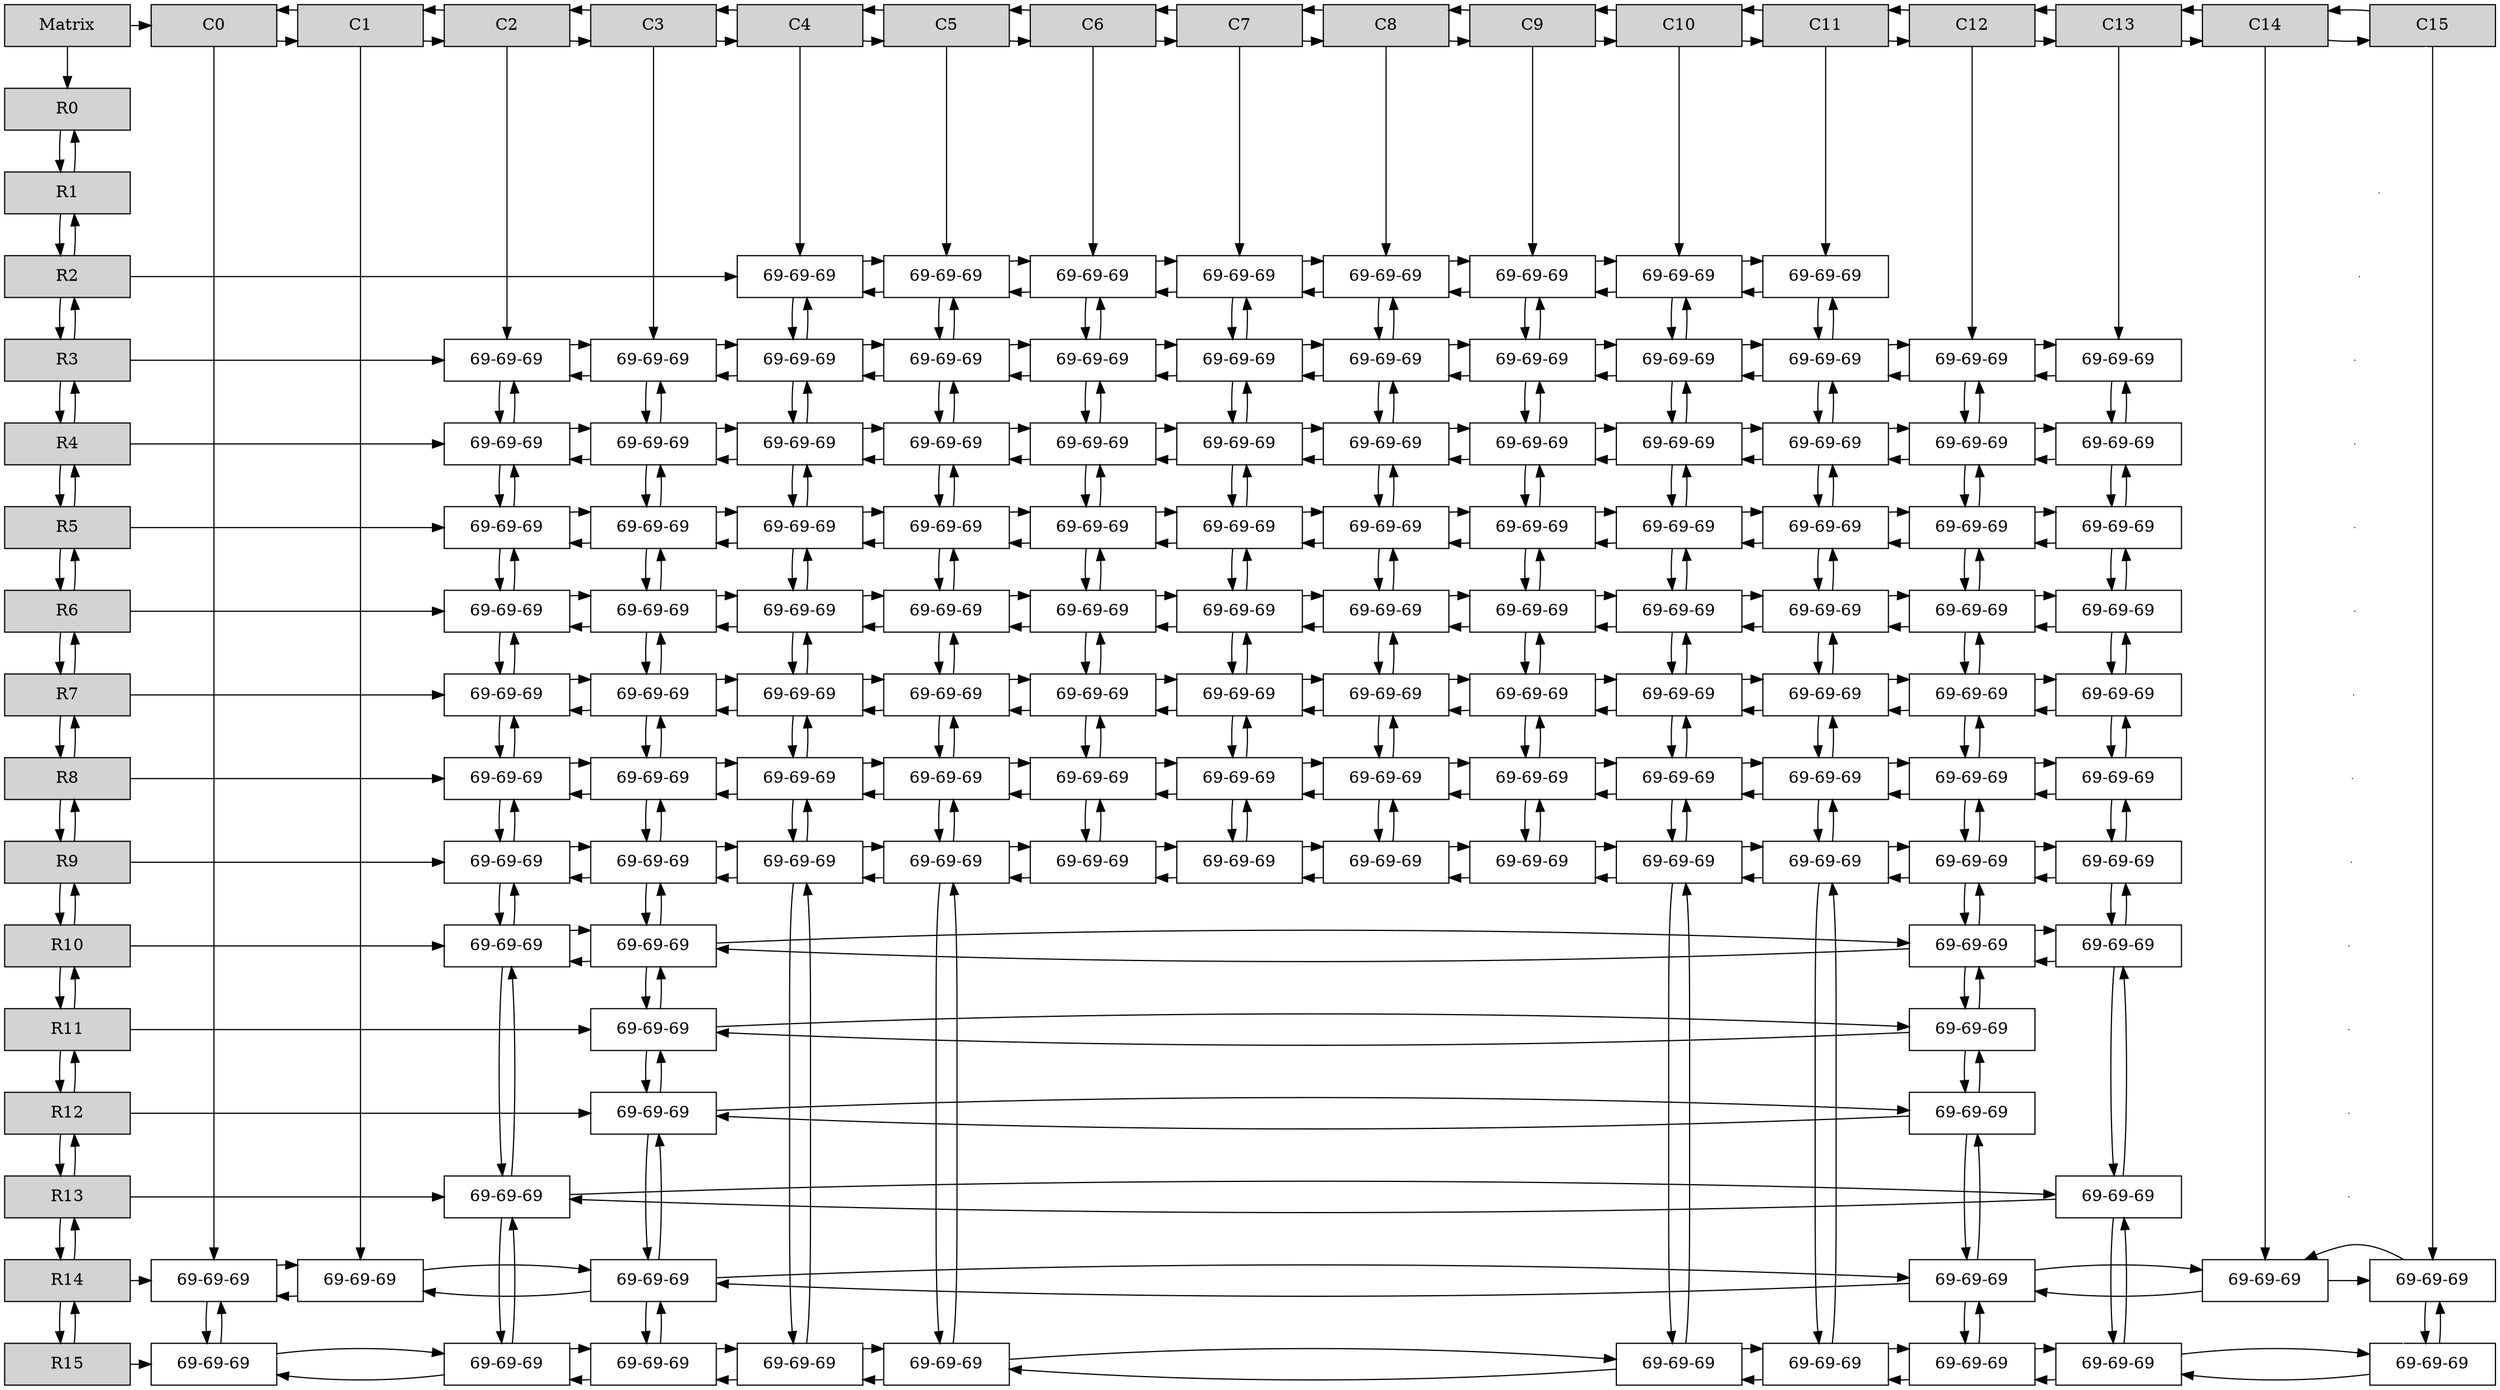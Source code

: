 digraph Sparce_Matrix {
node [shape=box]
Mt[ label = "Matrix", width = 1.5, style = filled, group = 1 ];
e0[ shape = point, width = 0 ];
e1[ shape = point, width = 0 ];
e2[ shape = point, width = 0 ];
e3[ shape = point, width = 0 ];
e4[ shape = point, width = 0 ];
e5[ shape = point, width = 0 ];
e6[ shape = point, width = 0 ];
e7[ shape = point, width = 0 ];
e8[ shape = point, width = 0 ];
e9[ shape = point, width = 0 ];
e10[ shape = point, width = 0 ];
e11[ shape = point, width = 0 ];
e12[ shape = point, width = 0 ];
e13[ shape = point, width = 0 ];
A0[label ="C0" width = 1.5 style = filled, group =2];
A0->A1;
A1[label ="C1" width = 1.5 style = filled, group =3];
A1->A2;
A1->A0;
A2[label ="C2" width = 1.5 style = filled, group =4];
A2->A3;
A2->A1;
A3[label ="C3" width = 1.5 style = filled, group =5];
A3->A4;
A3->A2;
A4[label ="C4" width = 1.5 style = filled, group =6];
A4->A5;
A4->A3;
A5[label ="C5" width = 1.5 style = filled, group =7];
A5->A6;
A5->A4;
A6[label ="C6" width = 1.5 style = filled, group =8];
A6->A7;
A6->A5;
A7[label ="C7" width = 1.5 style = filled, group =9];
A7->A8;
A7->A6;
A8[label ="C8" width = 1.5 style = filled, group =10];
A8->A9;
A8->A7;
A9[label ="C9" width = 1.5 style = filled, group =11];
A9->A10;
A9->A8;
A10[label ="C10" width = 1.5 style = filled, group =12];
A10->A11;
A10->A9;
A11[label ="C11" width = 1.5 style = filled, group =13];
A11->A12;
A11->A10;
A12[label ="C12" width = 1.5 style = filled, group =14];
A12->A13;
A12->A11;
A13[label ="C13" width = 1.5 style = filled, group =15];
A13->A14;
A13->A12;
A14[label ="C14" width = 1.5 style = filled, group =16];
A14->A15;
A14->A13;
A15[label ="C15" width = 1.5 style = filled, group =17];
A15->A14;
{ rank = same; Mt; A0; A1; A2; A3; A4; A5; A6; A7; A8; A9; A10; A11; A12; A13; A14; A15; }
U0[label = "R0"    width = 1.5 style = filled, group = 1 ];
U0->U1;
U1[label = "R1"    width = 1.5 style = filled, group = 1 ];
U1->U2;
U1->U0;
U2[label = "R2"    width = 1.5 style = filled, group = 1 ];
U2->U3;
U2->U1;
N4_L2 [label = "69-69-69" width = 1.5, group =6];
U2 -> N4_L2;
A4 -> N4_L2;
N5_L2 [label = "69-69-69" width = 1.5, group =7];
N5_L2 -> N4_L2;
N4_L2 -> N5_L2;
A5 -> N5_L2;
N6_L2 [label = "69-69-69" width = 1.5, group =8];
N6_L2 -> N5_L2;
N5_L2 -> N6_L2;
A6 -> N6_L2;
N7_L2 [label = "69-69-69" width = 1.5, group =9];
N7_L2 -> N6_L2;
N6_L2 -> N7_L2;
A7 -> N7_L2;
N8_L2 [label = "69-69-69" width = 1.5, group =10];
N8_L2 -> N7_L2;
N7_L2 -> N8_L2;
A8 -> N8_L2;
N9_L2 [label = "69-69-69" width = 1.5, group =11];
N9_L2 -> N8_L2;
N8_L2 -> N9_L2;
A9 -> N9_L2;
N10_L2 [label = "69-69-69" width = 1.5, group =12];
N10_L2 -> N9_L2;
N9_L2 -> N10_L2;
A10 -> N10_L2;
N11_L2 [label = "69-69-69" width = 1.5, group =13];
N11_L2 -> N10_L2;
N10_L2 -> N11_L2;
A11 -> N11_L2;
{ rank = same; U2;N4_L2;N5_L2;N6_L2;N7_L2;N8_L2;N9_L2;N10_L2;N11_L2;}
U3[label = "R3"    width = 1.5 style = filled, group = 1 ];
U3->U4;
U3->U2;
N2_L3 [label = "69-69-69" width = 1.5, group =4];
U3 -> N2_L3;
A2 -> N2_L3;
N3_L3 [label = "69-69-69" width = 1.5, group =5];
N3_L3 -> N2_L3;
N2_L3 -> N3_L3;
A3 -> N3_L3;
N4_L3 [label = "69-69-69" width = 1.5, group =6];
N4_L3 -> N3_L3;
N3_L3 -> N4_L3;
N4_L3 -> N4_L2;
N4_L2 -> N4_L3;
N5_L3 [label = "69-69-69" width = 1.5, group =7];
N5_L3 -> N4_L3;
N4_L3 -> N5_L3;
N5_L3 -> N5_L2;
N5_L2 -> N5_L3;
N6_L3 [label = "69-69-69" width = 1.5, group =8];
N6_L3 -> N5_L3;
N5_L3 -> N6_L3;
N6_L3 -> N6_L2;
N6_L2 -> N6_L3;
N7_L3 [label = "69-69-69" width = 1.5, group =9];
N7_L3 -> N6_L3;
N6_L3 -> N7_L3;
N7_L3 -> N7_L2;
N7_L2 -> N7_L3;
N8_L3 [label = "69-69-69" width = 1.5, group =10];
N8_L3 -> N7_L3;
N7_L3 -> N8_L3;
N8_L3 -> N8_L2;
N8_L2 -> N8_L3;
N9_L3 [label = "69-69-69" width = 1.5, group =11];
N9_L3 -> N8_L3;
N8_L3 -> N9_L3;
N9_L3 -> N9_L2;
N9_L2 -> N9_L3;
N10_L3 [label = "69-69-69" width = 1.5, group =12];
N10_L3 -> N9_L3;
N9_L3 -> N10_L3;
N10_L3 -> N10_L2;
N10_L2 -> N10_L3;
N11_L3 [label = "69-69-69" width = 1.5, group =13];
N11_L3 -> N10_L3;
N10_L3 -> N11_L3;
N11_L3 -> N11_L2;
N11_L2 -> N11_L3;
N12_L3 [label = "69-69-69" width = 1.5, group =14];
N12_L3 -> N11_L3;
N11_L3 -> N12_L3;
A12 -> N12_L3;
N13_L3 [label = "69-69-69" width = 1.5, group =15];
N13_L3 -> N12_L3;
N12_L3 -> N13_L3;
A13 -> N13_L3;
{ rank = same; U3;N2_L3;N3_L3;N4_L3;N5_L3;N6_L3;N7_L3;N8_L3;N9_L3;N10_L3;N11_L3;N12_L3;N13_L3;}
U4[label = "R4"    width = 1.5 style = filled, group = 1 ];
U4->U5;
U4->U3;
N2_L4 [label = "69-69-69" width = 1.5, group =4];
U4 -> N2_L4;
N2_L4 -> N2_L3;
N2_L3 -> N2_L4;
N3_L4 [label = "69-69-69" width = 1.5, group =5];
N3_L4 -> N2_L4;
N2_L4 -> N3_L4;
N3_L4 -> N3_L3;
N3_L3 -> N3_L4;
N4_L4 [label = "69-69-69" width = 1.5, group =6];
N4_L4 -> N3_L4;
N3_L4 -> N4_L4;
N4_L4 -> N4_L3;
N4_L3 -> N4_L4;
N5_L4 [label = "69-69-69" width = 1.5, group =7];
N5_L4 -> N4_L4;
N4_L4 -> N5_L4;
N5_L4 -> N5_L3;
N5_L3 -> N5_L4;
N6_L4 [label = "69-69-69" width = 1.5, group =8];
N6_L4 -> N5_L4;
N5_L4 -> N6_L4;
N6_L4 -> N6_L3;
N6_L3 -> N6_L4;
N7_L4 [label = "69-69-69" width = 1.5, group =9];
N7_L4 -> N6_L4;
N6_L4 -> N7_L4;
N7_L4 -> N7_L3;
N7_L3 -> N7_L4;
N8_L4 [label = "69-69-69" width = 1.5, group =10];
N8_L4 -> N7_L4;
N7_L4 -> N8_L4;
N8_L4 -> N8_L3;
N8_L3 -> N8_L4;
N9_L4 [label = "69-69-69" width = 1.5, group =11];
N9_L4 -> N8_L4;
N8_L4 -> N9_L4;
N9_L4 -> N9_L3;
N9_L3 -> N9_L4;
N10_L4 [label = "69-69-69" width = 1.5, group =12];
N10_L4 -> N9_L4;
N9_L4 -> N10_L4;
N10_L4 -> N10_L3;
N10_L3 -> N10_L4;
N11_L4 [label = "69-69-69" width = 1.5, group =13];
N11_L4 -> N10_L4;
N10_L4 -> N11_L4;
N11_L4 -> N11_L3;
N11_L3 -> N11_L4;
N12_L4 [label = "69-69-69" width = 1.5, group =14];
N12_L4 -> N11_L4;
N11_L4 -> N12_L4;
N12_L4 -> N12_L3;
N12_L3 -> N12_L4;
N13_L4 [label = "69-69-69" width = 1.5, group =15];
N13_L4 -> N12_L4;
N12_L4 -> N13_L4;
N13_L4 -> N13_L3;
N13_L3 -> N13_L4;
{ rank = same; U4;N2_L4;N3_L4;N4_L4;N5_L4;N6_L4;N7_L4;N8_L4;N9_L4;N10_L4;N11_L4;N12_L4;N13_L4;}
U5[label = "R5"    width = 1.5 style = filled, group = 1 ];
U5->U6;
U5->U4;
N2_L5 [label = "69-69-69" width = 1.5, group =4];
U5 -> N2_L5;
N2_L5 -> N2_L4;
N2_L4 -> N2_L5;
N3_L5 [label = "69-69-69" width = 1.5, group =5];
N3_L5 -> N2_L5;
N2_L5 -> N3_L5;
N3_L5 -> N3_L4;
N3_L4 -> N3_L5;
N4_L5 [label = "69-69-69" width = 1.5, group =6];
N4_L5 -> N3_L5;
N3_L5 -> N4_L5;
N4_L5 -> N4_L4;
N4_L4 -> N4_L5;
N5_L5 [label = "69-69-69" width = 1.5, group =7];
N5_L5 -> N4_L5;
N4_L5 -> N5_L5;
N5_L5 -> N5_L4;
N5_L4 -> N5_L5;
N6_L5 [label = "69-69-69" width = 1.5, group =8];
N6_L5 -> N5_L5;
N5_L5 -> N6_L5;
N6_L5 -> N6_L4;
N6_L4 -> N6_L5;
N7_L5 [label = "69-69-69" width = 1.5, group =9];
N7_L5 -> N6_L5;
N6_L5 -> N7_L5;
N7_L5 -> N7_L4;
N7_L4 -> N7_L5;
N8_L5 [label = "69-69-69" width = 1.5, group =10];
N8_L5 -> N7_L5;
N7_L5 -> N8_L5;
N8_L5 -> N8_L4;
N8_L4 -> N8_L5;
N9_L5 [label = "69-69-69" width = 1.5, group =11];
N9_L5 -> N8_L5;
N8_L5 -> N9_L5;
N9_L5 -> N9_L4;
N9_L4 -> N9_L5;
N10_L5 [label = "69-69-69" width = 1.5, group =12];
N10_L5 -> N9_L5;
N9_L5 -> N10_L5;
N10_L5 -> N10_L4;
N10_L4 -> N10_L5;
N11_L5 [label = "69-69-69" width = 1.5, group =13];
N11_L5 -> N10_L5;
N10_L5 -> N11_L5;
N11_L5 -> N11_L4;
N11_L4 -> N11_L5;
N12_L5 [label = "69-69-69" width = 1.5, group =14];
N12_L5 -> N11_L5;
N11_L5 -> N12_L5;
N12_L5 -> N12_L4;
N12_L4 -> N12_L5;
N13_L5 [label = "69-69-69" width = 1.5, group =15];
N13_L5 -> N12_L5;
N12_L5 -> N13_L5;
N13_L5 -> N13_L4;
N13_L4 -> N13_L5;
{ rank = same; U5;N2_L5;N3_L5;N4_L5;N5_L5;N6_L5;N7_L5;N8_L5;N9_L5;N10_L5;N11_L5;N12_L5;N13_L5;}
U6[label = "R6"    width = 1.5 style = filled, group = 1 ];
U6->U7;
U6->U5;
N2_L6 [label = "69-69-69" width = 1.5, group =4];
U6 -> N2_L6;
N2_L6 -> N2_L5;
N2_L5 -> N2_L6;
N3_L6 [label = "69-69-69" width = 1.5, group =5];
N3_L6 -> N2_L6;
N2_L6 -> N3_L6;
N3_L6 -> N3_L5;
N3_L5 -> N3_L6;
N4_L6 [label = "69-69-69" width = 1.5, group =6];
N4_L6 -> N3_L6;
N3_L6 -> N4_L6;
N4_L6 -> N4_L5;
N4_L5 -> N4_L6;
N5_L6 [label = "69-69-69" width = 1.5, group =7];
N5_L6 -> N4_L6;
N4_L6 -> N5_L6;
N5_L6 -> N5_L5;
N5_L5 -> N5_L6;
N6_L6 [label = "69-69-69" width = 1.5, group =8];
N6_L6 -> N5_L6;
N5_L6 -> N6_L6;
N6_L6 -> N6_L5;
N6_L5 -> N6_L6;
N7_L6 [label = "69-69-69" width = 1.5, group =9];
N7_L6 -> N6_L6;
N6_L6 -> N7_L6;
N7_L6 -> N7_L5;
N7_L5 -> N7_L6;
N8_L6 [label = "69-69-69" width = 1.5, group =10];
N8_L6 -> N7_L6;
N7_L6 -> N8_L6;
N8_L6 -> N8_L5;
N8_L5 -> N8_L6;
N9_L6 [label = "69-69-69" width = 1.5, group =11];
N9_L6 -> N8_L6;
N8_L6 -> N9_L6;
N9_L6 -> N9_L5;
N9_L5 -> N9_L6;
N10_L6 [label = "69-69-69" width = 1.5, group =12];
N10_L6 -> N9_L6;
N9_L6 -> N10_L6;
N10_L6 -> N10_L5;
N10_L5 -> N10_L6;
N11_L6 [label = "69-69-69" width = 1.5, group =13];
N11_L6 -> N10_L6;
N10_L6 -> N11_L6;
N11_L6 -> N11_L5;
N11_L5 -> N11_L6;
N12_L6 [label = "69-69-69" width = 1.5, group =14];
N12_L6 -> N11_L6;
N11_L6 -> N12_L6;
N12_L6 -> N12_L5;
N12_L5 -> N12_L6;
N13_L6 [label = "69-69-69" width = 1.5, group =15];
N13_L6 -> N12_L6;
N12_L6 -> N13_L6;
N13_L6 -> N13_L5;
N13_L5 -> N13_L6;
{ rank = same; U6;N2_L6;N3_L6;N4_L6;N5_L6;N6_L6;N7_L6;N8_L6;N9_L6;N10_L6;N11_L6;N12_L6;N13_L6;}
U7[label = "R7"    width = 1.5 style = filled, group = 1 ];
U7->U8;
U7->U6;
N2_L7 [label = "69-69-69" width = 1.5, group =4];
U7 -> N2_L7;
N2_L7 -> N2_L6;
N2_L6 -> N2_L7;
N3_L7 [label = "69-69-69" width = 1.5, group =5];
N3_L7 -> N2_L7;
N2_L7 -> N3_L7;
N3_L7 -> N3_L6;
N3_L6 -> N3_L7;
N4_L7 [label = "69-69-69" width = 1.5, group =6];
N4_L7 -> N3_L7;
N3_L7 -> N4_L7;
N4_L7 -> N4_L6;
N4_L6 -> N4_L7;
N5_L7 [label = "69-69-69" width = 1.5, group =7];
N5_L7 -> N4_L7;
N4_L7 -> N5_L7;
N5_L7 -> N5_L6;
N5_L6 -> N5_L7;
N6_L7 [label = "69-69-69" width = 1.5, group =8];
N6_L7 -> N5_L7;
N5_L7 -> N6_L7;
N6_L7 -> N6_L6;
N6_L6 -> N6_L7;
N7_L7 [label = "69-69-69" width = 1.5, group =9];
N7_L7 -> N6_L7;
N6_L7 -> N7_L7;
N7_L7 -> N7_L6;
N7_L6 -> N7_L7;
N8_L7 [label = "69-69-69" width = 1.5, group =10];
N8_L7 -> N7_L7;
N7_L7 -> N8_L7;
N8_L7 -> N8_L6;
N8_L6 -> N8_L7;
N9_L7 [label = "69-69-69" width = 1.5, group =11];
N9_L7 -> N8_L7;
N8_L7 -> N9_L7;
N9_L7 -> N9_L6;
N9_L6 -> N9_L7;
N10_L7 [label = "69-69-69" width = 1.5, group =12];
N10_L7 -> N9_L7;
N9_L7 -> N10_L7;
N10_L7 -> N10_L6;
N10_L6 -> N10_L7;
N11_L7 [label = "69-69-69" width = 1.5, group =13];
N11_L7 -> N10_L7;
N10_L7 -> N11_L7;
N11_L7 -> N11_L6;
N11_L6 -> N11_L7;
N12_L7 [label = "69-69-69" width = 1.5, group =14];
N12_L7 -> N11_L7;
N11_L7 -> N12_L7;
N12_L7 -> N12_L6;
N12_L6 -> N12_L7;
N13_L7 [label = "69-69-69" width = 1.5, group =15];
N13_L7 -> N12_L7;
N12_L7 -> N13_L7;
N13_L7 -> N13_L6;
N13_L6 -> N13_L7;
{ rank = same; U7;N2_L7;N3_L7;N4_L7;N5_L7;N6_L7;N7_L7;N8_L7;N9_L7;N10_L7;N11_L7;N12_L7;N13_L7;}
U8[label = "R8"    width = 1.5 style = filled, group = 1 ];
U8->U9;
U8->U7;
N2_L8 [label = "69-69-69" width = 1.5, group =4];
U8 -> N2_L8;
N2_L8 -> N2_L7;
N2_L7 -> N2_L8;
N3_L8 [label = "69-69-69" width = 1.5, group =5];
N3_L8 -> N2_L8;
N2_L8 -> N3_L8;
N3_L8 -> N3_L7;
N3_L7 -> N3_L8;
N4_L8 [label = "69-69-69" width = 1.5, group =6];
N4_L8 -> N3_L8;
N3_L8 -> N4_L8;
N4_L8 -> N4_L7;
N4_L7 -> N4_L8;
N5_L8 [label = "69-69-69" width = 1.5, group =7];
N5_L8 -> N4_L8;
N4_L8 -> N5_L8;
N5_L8 -> N5_L7;
N5_L7 -> N5_L8;
N6_L8 [label = "69-69-69" width = 1.5, group =8];
N6_L8 -> N5_L8;
N5_L8 -> N6_L8;
N6_L8 -> N6_L7;
N6_L7 -> N6_L8;
N7_L8 [label = "69-69-69" width = 1.5, group =9];
N7_L8 -> N6_L8;
N6_L8 -> N7_L8;
N7_L8 -> N7_L7;
N7_L7 -> N7_L8;
N8_L8 [label = "69-69-69" width = 1.5, group =10];
N8_L8 -> N7_L8;
N7_L8 -> N8_L8;
N8_L8 -> N8_L7;
N8_L7 -> N8_L8;
N9_L8 [label = "69-69-69" width = 1.5, group =11];
N9_L8 -> N8_L8;
N8_L8 -> N9_L8;
N9_L8 -> N9_L7;
N9_L7 -> N9_L8;
N10_L8 [label = "69-69-69" width = 1.5, group =12];
N10_L8 -> N9_L8;
N9_L8 -> N10_L8;
N10_L8 -> N10_L7;
N10_L7 -> N10_L8;
N11_L8 [label = "69-69-69" width = 1.5, group =13];
N11_L8 -> N10_L8;
N10_L8 -> N11_L8;
N11_L8 -> N11_L7;
N11_L7 -> N11_L8;
N12_L8 [label = "69-69-69" width = 1.5, group =14];
N12_L8 -> N11_L8;
N11_L8 -> N12_L8;
N12_L8 -> N12_L7;
N12_L7 -> N12_L8;
N13_L8 [label = "69-69-69" width = 1.5, group =15];
N13_L8 -> N12_L8;
N12_L8 -> N13_L8;
N13_L8 -> N13_L7;
N13_L7 -> N13_L8;
{ rank = same; U8;N2_L8;N3_L8;N4_L8;N5_L8;N6_L8;N7_L8;N8_L8;N9_L8;N10_L8;N11_L8;N12_L8;N13_L8;}
U9[label = "R9"    width = 1.5 style = filled, group = 1 ];
U9->U10;
U9->U8;
N2_L9 [label = "69-69-69" width = 1.5, group =4];
U9 -> N2_L9;
N2_L9 -> N2_L8;
N2_L8 -> N2_L9;
N3_L9 [label = "69-69-69" width = 1.5, group =5];
N3_L9 -> N2_L9;
N2_L9 -> N3_L9;
N3_L9 -> N3_L8;
N3_L8 -> N3_L9;
N4_L9 [label = "69-69-69" width = 1.5, group =6];
N4_L9 -> N3_L9;
N3_L9 -> N4_L9;
N4_L9 -> N4_L8;
N4_L8 -> N4_L9;
N5_L9 [label = "69-69-69" width = 1.5, group =7];
N5_L9 -> N4_L9;
N4_L9 -> N5_L9;
N5_L9 -> N5_L8;
N5_L8 -> N5_L9;
N6_L9 [label = "69-69-69" width = 1.5, group =8];
N6_L9 -> N5_L9;
N5_L9 -> N6_L9;
N6_L9 -> N6_L8;
N6_L8 -> N6_L9;
N7_L9 [label = "69-69-69" width = 1.5, group =9];
N7_L9 -> N6_L9;
N6_L9 -> N7_L9;
N7_L9 -> N7_L8;
N7_L8 -> N7_L9;
N8_L9 [label = "69-69-69" width = 1.5, group =10];
N8_L9 -> N7_L9;
N7_L9 -> N8_L9;
N8_L9 -> N8_L8;
N8_L8 -> N8_L9;
N9_L9 [label = "69-69-69" width = 1.5, group =11];
N9_L9 -> N8_L9;
N8_L9 -> N9_L9;
N9_L9 -> N9_L8;
N9_L8 -> N9_L9;
N10_L9 [label = "69-69-69" width = 1.5, group =12];
N10_L9 -> N9_L9;
N9_L9 -> N10_L9;
N10_L9 -> N10_L8;
N10_L8 -> N10_L9;
N11_L9 [label = "69-69-69" width = 1.5, group =13];
N11_L9 -> N10_L9;
N10_L9 -> N11_L9;
N11_L9 -> N11_L8;
N11_L8 -> N11_L9;
N12_L9 [label = "69-69-69" width = 1.5, group =14];
N12_L9 -> N11_L9;
N11_L9 -> N12_L9;
N12_L9 -> N12_L8;
N12_L8 -> N12_L9;
N13_L9 [label = "69-69-69" width = 1.5, group =15];
N13_L9 -> N12_L9;
N12_L9 -> N13_L9;
N13_L9 -> N13_L8;
N13_L8 -> N13_L9;
{ rank = same; U9;N2_L9;N3_L9;N4_L9;N5_L9;N6_L9;N7_L9;N8_L9;N9_L9;N10_L9;N11_L9;N12_L9;N13_L9;}
U10[label = "R10"    width = 1.5 style = filled, group = 1 ];
U10->U11;
U10->U9;
N2_L10 [label = "69-69-69" width = 1.5, group =4];
U10 -> N2_L10;
N2_L10 -> N2_L9;
N2_L9 -> N2_L10;
N3_L10 [label = "69-69-69" width = 1.5, group =5];
N3_L10 -> N2_L10;
N2_L10 -> N3_L10;
N3_L10 -> N3_L9;
N3_L9 -> N3_L10;
N12_L10 [label = "69-69-69" width = 1.5, group =14];
N12_L10 -> N3_L10;
N3_L10 -> N12_L10;
N12_L10 -> N12_L9;
N12_L9 -> N12_L10;
N13_L10 [label = "69-69-69" width = 1.5, group =15];
N13_L10 -> N12_L10;
N12_L10 -> N13_L10;
N13_L10 -> N13_L9;
N13_L9 -> N13_L10;
{ rank = same; U10;N2_L10;N3_L10;N12_L10;N13_L10;}
U11[label = "R11"    width = 1.5 style = filled, group = 1 ];
U11->U12;
U11->U10;
N3_L11 [label = "69-69-69" width = 1.5, group =5];
U11 -> N3_L11;
N3_L11 -> N3_L10;
N3_L10 -> N3_L11;
N12_L11 [label = "69-69-69" width = 1.5, group =14];
N12_L11 -> N3_L11;
N3_L11 -> N12_L11;
N12_L11 -> N12_L10;
N12_L10 -> N12_L11;
{ rank = same; U11;N3_L11;N12_L11;}
U12[label = "R12"    width = 1.5 style = filled, group = 1 ];
U12->U13;
U12->U11;
N3_L12 [label = "69-69-69" width = 1.5, group =5];
U12 -> N3_L12;
N3_L12 -> N3_L11;
N3_L11 -> N3_L12;
N12_L12 [label = "69-69-69" width = 1.5, group =14];
N12_L12 -> N3_L12;
N3_L12 -> N12_L12;
N12_L12 -> N12_L11;
N12_L11 -> N12_L12;
{ rank = same; U12;N3_L12;N12_L12;}
U13[label = "R13"    width = 1.5 style = filled, group = 1 ];
U13->U14;
U13->U12;
N2_L13 [label = "69-69-69" width = 1.5, group =4];
U13 -> N2_L13;
N2_L13 -> N2_L10;
N2_L10 -> N2_L13;
N13_L13 [label = "69-69-69" width = 1.5, group =15];
N13_L13 -> N2_L13;
N2_L13 -> N13_L13;
N13_L13 -> N13_L10;
N13_L10 -> N13_L13;
{ rank = same; U13;N2_L13;N13_L13;}
U14[label = "R14"    width = 1.5 style = filled, group = 1 ];
U14->U15;
U14->U13;
N0_L14 [label = "69-69-69" width = 1.5, group =2];
U14 -> N0_L14;
A0 -> N0_L14;
N1_L14 [label = "69-69-69" width = 1.5, group =3];
N1_L14 -> N0_L14;
N0_L14 -> N1_L14;
A1 -> N1_L14;
N3_L14 [label = "69-69-69" width = 1.5, group =5];
N3_L14 -> N1_L14;
N1_L14 -> N3_L14;
N3_L14 -> N3_L12;
N3_L12 -> N3_L14;
N12_L14 [label = "69-69-69" width = 1.5, group =14];
N12_L14 -> N3_L14;
N3_L14 -> N12_L14;
N12_L14 -> N12_L12;
N12_L12 -> N12_L14;
N14_L14 [label = "69-69-69" width = 1.5, group =16];
N14_L14 -> N12_L14;
N12_L14 -> N14_L14;
A14 -> N14_L14;
N15_L14 [label = "69-69-69" width = 1.5, group =17];
N15_L14 -> N14_L14;
N14_L14 -> N15_L14;
A15 -> N15_L14;
{ rank = same; U14;N0_L14;N1_L14;N3_L14;N12_L14;N14_L14;N15_L14;}
U15[label = "R15"    width = 1.5 style = filled, group = 1 ];
U15->U14;
N0_L15 [label = "69-69-69" width = 1.5, group =2];
U15 -> N0_L15;
N0_L15 -> N0_L14;
N0_L14 -> N0_L15;
e13-> N0_L15[dir = none, color = "white"];
N2_L15 [label = "69-69-69" width = 1.5, group =4];
N2_L15 -> N0_L15;
N0_L15 -> N2_L15;
N2_L15 -> N2_L13;
N2_L13 -> N2_L15;
e13-> N2_L15[dir = none, color = "white"];
N3_L15 [label = "69-69-69" width = 1.5, group =5];
N3_L15 -> N2_L15;
N2_L15 -> N3_L15;
N3_L15 -> N3_L14;
N3_L14 -> N3_L15;
e13-> N3_L15[dir = none, color = "white"];
N4_L15 [label = "69-69-69" width = 1.5, group =6];
N4_L15 -> N3_L15;
N3_L15 -> N4_L15;
N4_L15 -> N4_L9;
N4_L9 -> N4_L15;
e13-> N4_L15[dir = none, color = "white"];
N5_L15 [label = "69-69-69" width = 1.5, group =7];
N5_L15 -> N4_L15;
N4_L15 -> N5_L15;
N5_L15 -> N5_L9;
N5_L9 -> N5_L15;
e13-> N5_L15[dir = none, color = "white"];
N10_L15 [label = "69-69-69" width = 1.5, group =12];
N10_L15 -> N5_L15;
N5_L15 -> N10_L15;
N10_L15 -> N10_L9;
N10_L9 -> N10_L15;
e13-> N10_L15[dir = none, color = "white"];
N11_L15 [label = "69-69-69" width = 1.5, group =13];
N11_L15 -> N10_L15;
N10_L15 -> N11_L15;
N11_L15 -> N11_L9;
N11_L9 -> N11_L15;
e13-> N11_L15[dir = none, color = "white"];
N12_L15 [label = "69-69-69" width = 1.5, group =14];
N12_L15 -> N11_L15;
N11_L15 -> N12_L15;
N12_L15 -> N12_L14;
N12_L14 -> N12_L15;
e13-> N12_L15[dir = none, color = "white"];
N13_L15 [label = "69-69-69" width = 1.5, group =15];
N13_L15 -> N12_L15;
N12_L15 -> N13_L15;
N13_L15 -> N13_L13;
N13_L13 -> N13_L15;
e13-> N13_L15[dir = none, color = "white"];
N15_L15 [label = "69-69-69" width = 1.5, group =17];
N15_L15 -> N13_L15;
N13_L15 -> N15_L15;
N15_L15 -> N15_L14;
N15_L14 -> N15_L15;
e13-> N15_L15[dir = none, color = "white"];
{ rank = same; U15;N0_L15;N2_L15;N3_L15;N4_L15;N5_L15;N10_L15;N11_L15;N12_L15;N13_L15;N15_L15;}
Mt->U0;
Mt->A0;
{ rank = same; U1; e0}
{ rank = same; U2; e1}
{ rank = same; U3; e2}
{ rank = same; U4; e3}
{ rank = same; U5; e4}
{ rank = same; U6; e5}
{ rank = same; U7; e6}
{ rank = same; U8; e7}
{ rank = same; U9; e8}
{ rank = same; U10; e9}
{ rank = same; U11; e10}
{ rank = same; U12; e11}
{ rank = same; U13; e12}
{ rank = same; U14; e13}
A15-> e0[ dir = none, color = "white" ];
e0-> e1[ dir = none, color = "white" ];
e1-> e2[ dir = none, color = "white" ];
e2-> e3[ dir = none, color = "white" ];
e3-> e4[ dir = none, color = "white" ];
e4-> e5[ dir = none, color = "white" ];
e5-> e6[ dir = none, color = "white" ];
e6-> e7[ dir = none, color = "white" ];
e7-> e8[ dir = none, color = "white" ];
e8-> e9[ dir = none, color = "white" ];
e9-> e10[ dir = none, color = "white" ];
e10-> e11[ dir = none, color = "white" ];
e11-> e12[ dir = none, color = "white" ];
e12-> e13[ dir = none, color = "white" ];
}
